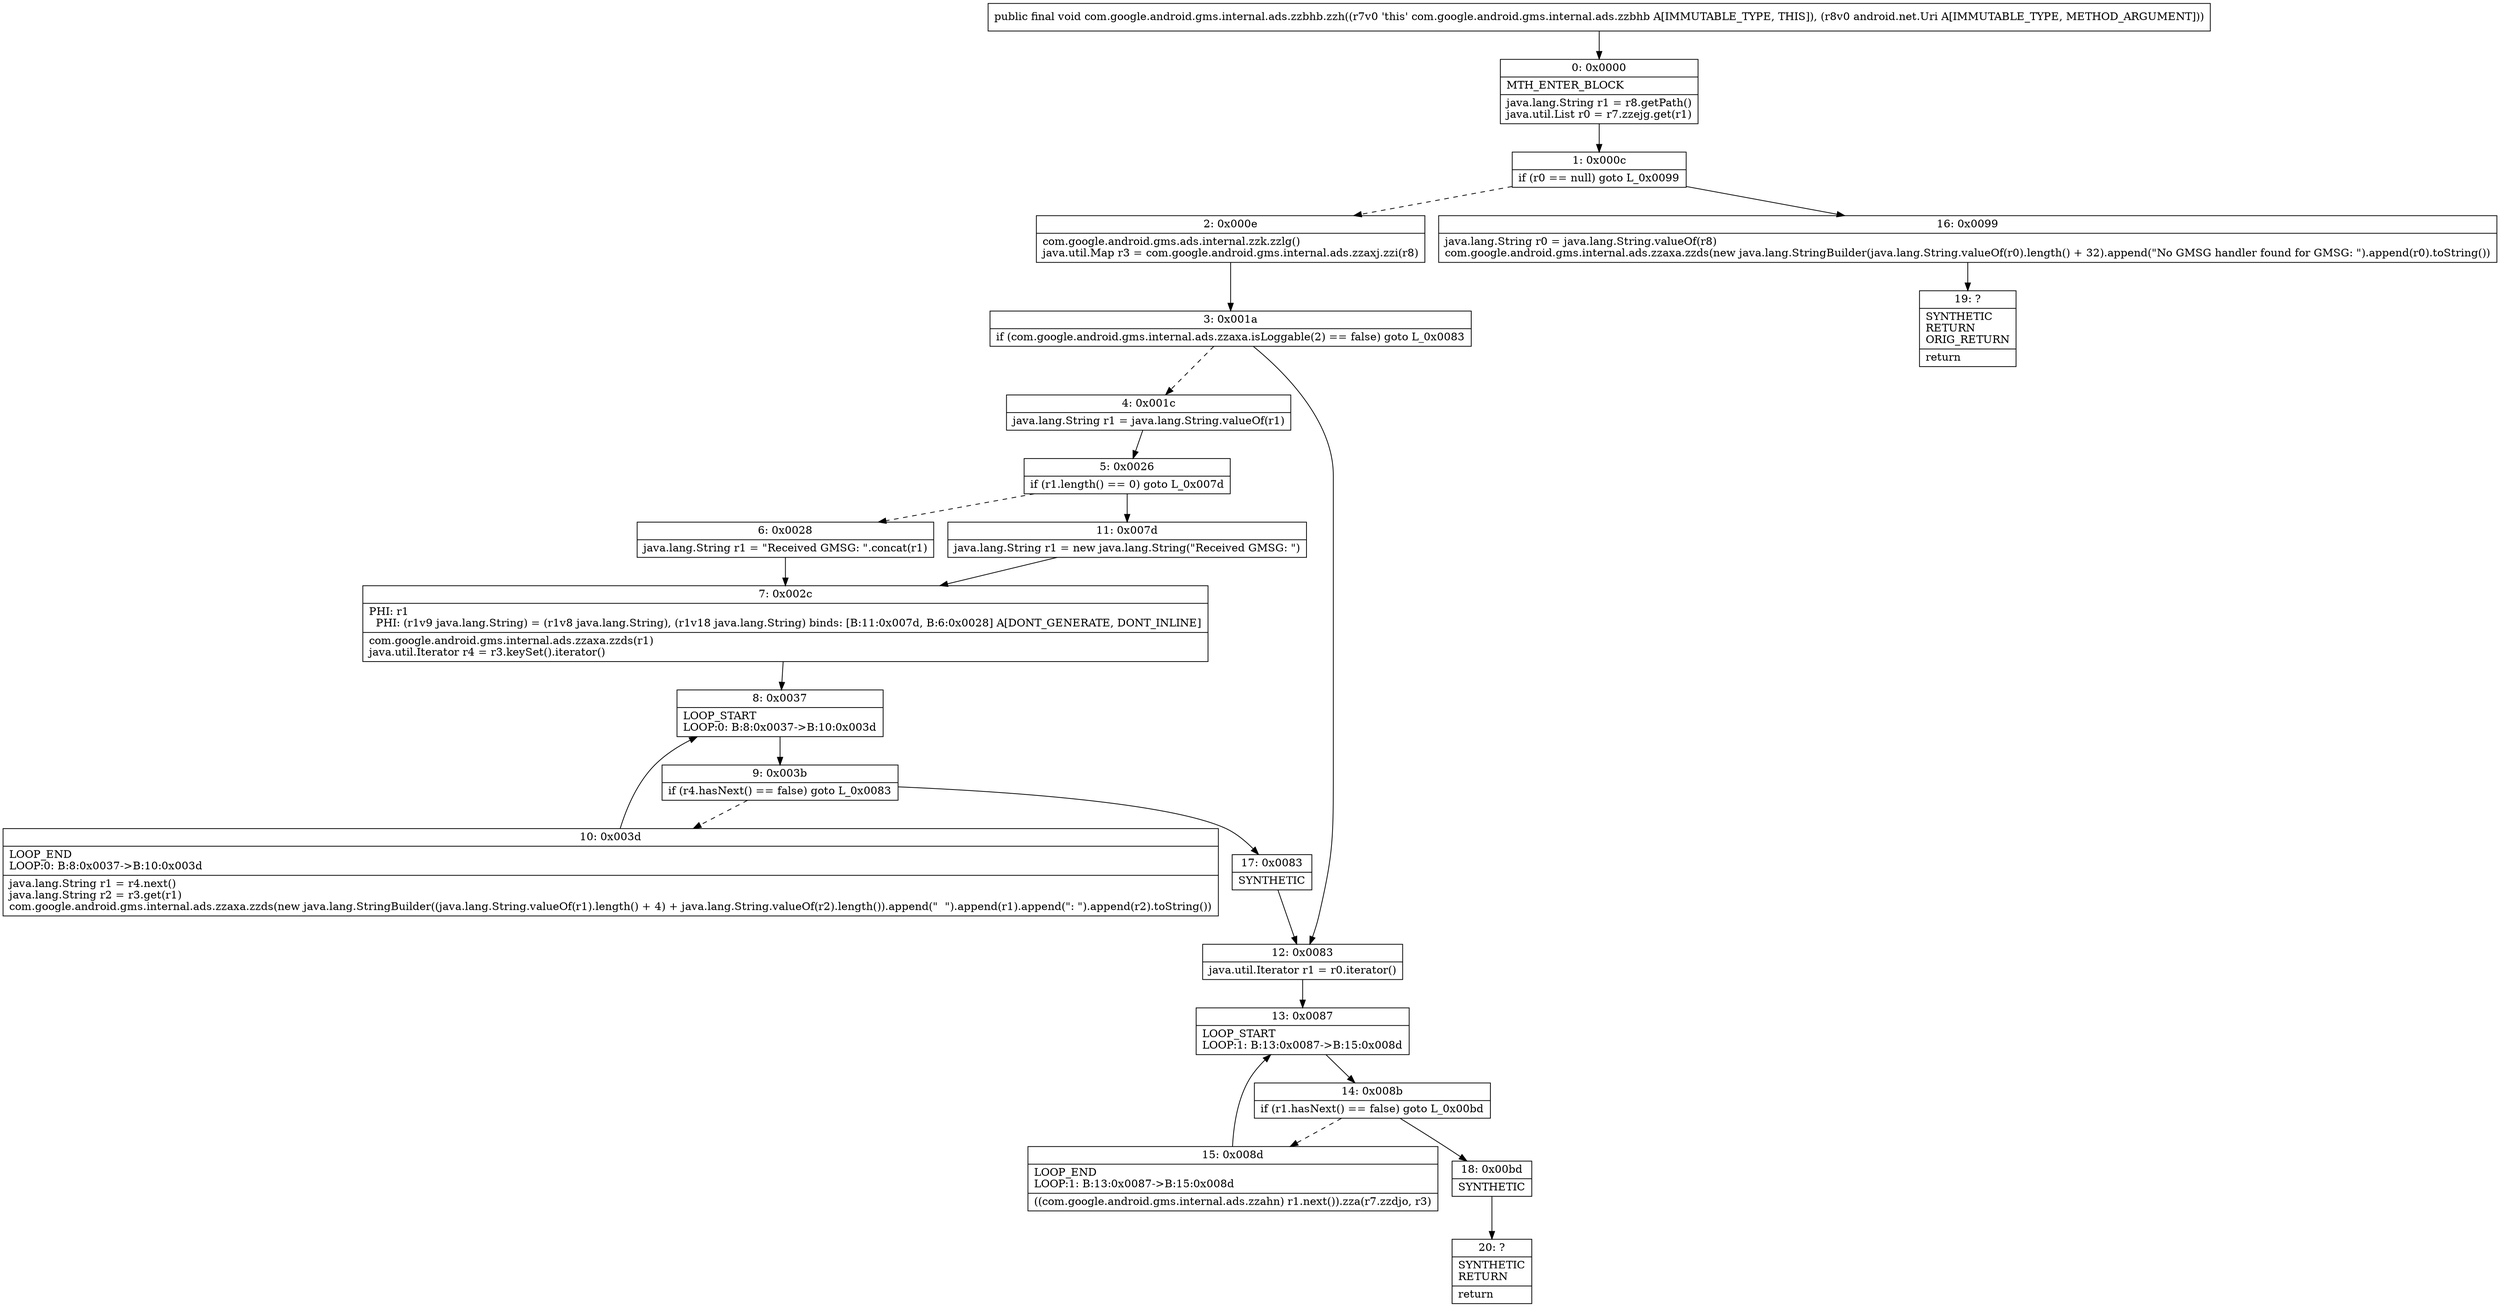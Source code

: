 digraph "CFG forcom.google.android.gms.internal.ads.zzbhb.zzh(Landroid\/net\/Uri;)V" {
Node_0 [shape=record,label="{0\:\ 0x0000|MTH_ENTER_BLOCK\l|java.lang.String r1 = r8.getPath()\ljava.util.List r0 = r7.zzejg.get(r1)\l}"];
Node_1 [shape=record,label="{1\:\ 0x000c|if (r0 == null) goto L_0x0099\l}"];
Node_2 [shape=record,label="{2\:\ 0x000e|com.google.android.gms.ads.internal.zzk.zzlg()\ljava.util.Map r3 = com.google.android.gms.internal.ads.zzaxj.zzi(r8)\l}"];
Node_3 [shape=record,label="{3\:\ 0x001a|if (com.google.android.gms.internal.ads.zzaxa.isLoggable(2) == false) goto L_0x0083\l}"];
Node_4 [shape=record,label="{4\:\ 0x001c|java.lang.String r1 = java.lang.String.valueOf(r1)\l}"];
Node_5 [shape=record,label="{5\:\ 0x0026|if (r1.length() == 0) goto L_0x007d\l}"];
Node_6 [shape=record,label="{6\:\ 0x0028|java.lang.String r1 = \"Received GMSG: \".concat(r1)\l}"];
Node_7 [shape=record,label="{7\:\ 0x002c|PHI: r1 \l  PHI: (r1v9 java.lang.String) = (r1v8 java.lang.String), (r1v18 java.lang.String) binds: [B:11:0x007d, B:6:0x0028] A[DONT_GENERATE, DONT_INLINE]\l|com.google.android.gms.internal.ads.zzaxa.zzds(r1)\ljava.util.Iterator r4 = r3.keySet().iterator()\l}"];
Node_8 [shape=record,label="{8\:\ 0x0037|LOOP_START\lLOOP:0: B:8:0x0037\-\>B:10:0x003d\l}"];
Node_9 [shape=record,label="{9\:\ 0x003b|if (r4.hasNext() == false) goto L_0x0083\l}"];
Node_10 [shape=record,label="{10\:\ 0x003d|LOOP_END\lLOOP:0: B:8:0x0037\-\>B:10:0x003d\l|java.lang.String r1 = r4.next()\ljava.lang.String r2 = r3.get(r1)\lcom.google.android.gms.internal.ads.zzaxa.zzds(new java.lang.StringBuilder((java.lang.String.valueOf(r1).length() + 4) + java.lang.String.valueOf(r2).length()).append(\"  \").append(r1).append(\": \").append(r2).toString())\l}"];
Node_11 [shape=record,label="{11\:\ 0x007d|java.lang.String r1 = new java.lang.String(\"Received GMSG: \")\l}"];
Node_12 [shape=record,label="{12\:\ 0x0083|java.util.Iterator r1 = r0.iterator()\l}"];
Node_13 [shape=record,label="{13\:\ 0x0087|LOOP_START\lLOOP:1: B:13:0x0087\-\>B:15:0x008d\l}"];
Node_14 [shape=record,label="{14\:\ 0x008b|if (r1.hasNext() == false) goto L_0x00bd\l}"];
Node_15 [shape=record,label="{15\:\ 0x008d|LOOP_END\lLOOP:1: B:13:0x0087\-\>B:15:0x008d\l|((com.google.android.gms.internal.ads.zzahn) r1.next()).zza(r7.zzdjo, r3)\l}"];
Node_16 [shape=record,label="{16\:\ 0x0099|java.lang.String r0 = java.lang.String.valueOf(r8)\lcom.google.android.gms.internal.ads.zzaxa.zzds(new java.lang.StringBuilder(java.lang.String.valueOf(r0).length() + 32).append(\"No GMSG handler found for GMSG: \").append(r0).toString())\l}"];
Node_17 [shape=record,label="{17\:\ 0x0083|SYNTHETIC\l}"];
Node_18 [shape=record,label="{18\:\ 0x00bd|SYNTHETIC\l}"];
Node_19 [shape=record,label="{19\:\ ?|SYNTHETIC\lRETURN\lORIG_RETURN\l|return\l}"];
Node_20 [shape=record,label="{20\:\ ?|SYNTHETIC\lRETURN\l|return\l}"];
MethodNode[shape=record,label="{public final void com.google.android.gms.internal.ads.zzbhb.zzh((r7v0 'this' com.google.android.gms.internal.ads.zzbhb A[IMMUTABLE_TYPE, THIS]), (r8v0 android.net.Uri A[IMMUTABLE_TYPE, METHOD_ARGUMENT])) }"];
MethodNode -> Node_0;
Node_0 -> Node_1;
Node_1 -> Node_2[style=dashed];
Node_1 -> Node_16;
Node_2 -> Node_3;
Node_3 -> Node_4[style=dashed];
Node_3 -> Node_12;
Node_4 -> Node_5;
Node_5 -> Node_6[style=dashed];
Node_5 -> Node_11;
Node_6 -> Node_7;
Node_7 -> Node_8;
Node_8 -> Node_9;
Node_9 -> Node_10[style=dashed];
Node_9 -> Node_17;
Node_10 -> Node_8;
Node_11 -> Node_7;
Node_12 -> Node_13;
Node_13 -> Node_14;
Node_14 -> Node_15[style=dashed];
Node_14 -> Node_18;
Node_15 -> Node_13;
Node_16 -> Node_19;
Node_17 -> Node_12;
Node_18 -> Node_20;
}

